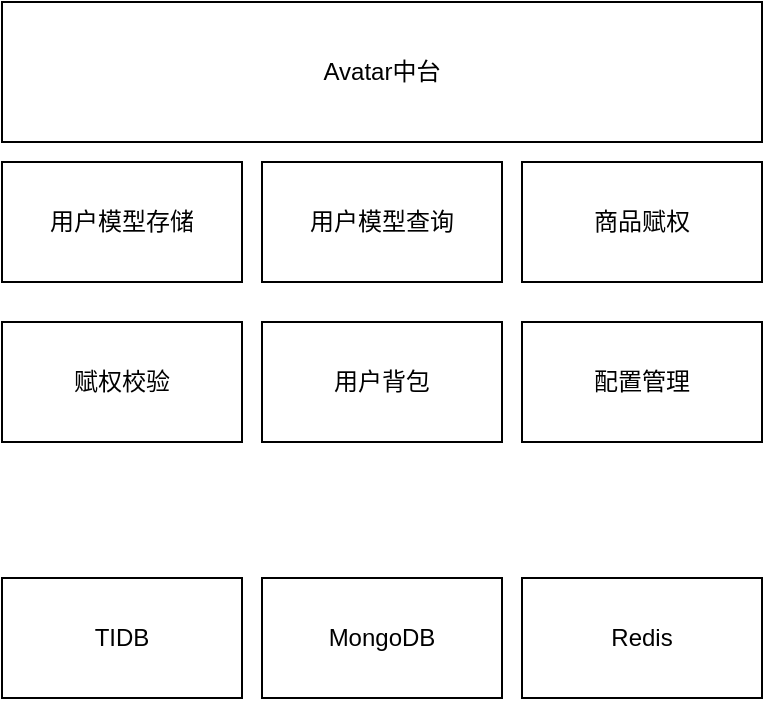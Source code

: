 <mxfile version="14.0.4" type="github">
  <diagram id="s80pH2GnnMX6pbSVh5So" name="Page-1">
    <mxGraphModel dx="1426" dy="803" grid="1" gridSize="10" guides="1" tooltips="1" connect="1" arrows="1" fold="1" page="1" pageScale="1" pageWidth="827" pageHeight="1169" math="0" shadow="0">
      <root>
        <mxCell id="0" />
        <mxCell id="1" parent="0" />
        <mxCell id="3ZbYRFyk5D7tgO6IIjx2-1" value="Avatar中台" style="rounded=0;whiteSpace=wrap;html=1;" vertex="1" parent="1">
          <mxGeometry x="280" y="270" width="380" height="70" as="geometry" />
        </mxCell>
        <mxCell id="3ZbYRFyk5D7tgO6IIjx2-2" value="用户模型存储" style="rounded=0;whiteSpace=wrap;html=1;" vertex="1" parent="1">
          <mxGeometry x="280" y="350" width="120" height="60" as="geometry" />
        </mxCell>
        <mxCell id="3ZbYRFyk5D7tgO6IIjx2-3" value="用户模型查询" style="rounded=0;whiteSpace=wrap;html=1;" vertex="1" parent="1">
          <mxGeometry x="410" y="350" width="120" height="60" as="geometry" />
        </mxCell>
        <mxCell id="3ZbYRFyk5D7tgO6IIjx2-4" value="商品赋权" style="rounded=0;whiteSpace=wrap;html=1;" vertex="1" parent="1">
          <mxGeometry x="540" y="350" width="120" height="60" as="geometry" />
        </mxCell>
        <mxCell id="3ZbYRFyk5D7tgO6IIjx2-5" value="配置管理" style="rounded=0;whiteSpace=wrap;html=1;" vertex="1" parent="1">
          <mxGeometry x="540" y="430" width="120" height="60" as="geometry" />
        </mxCell>
        <mxCell id="3ZbYRFyk5D7tgO6IIjx2-6" value="用户背包" style="rounded=0;whiteSpace=wrap;html=1;" vertex="1" parent="1">
          <mxGeometry x="410" y="430" width="120" height="60" as="geometry" />
        </mxCell>
        <mxCell id="3ZbYRFyk5D7tgO6IIjx2-7" value="赋权校验" style="rounded=0;whiteSpace=wrap;html=1;" vertex="1" parent="1">
          <mxGeometry x="280" y="430" width="120" height="60" as="geometry" />
        </mxCell>
        <mxCell id="3ZbYRFyk5D7tgO6IIjx2-8" value="TIDB" style="rounded=0;whiteSpace=wrap;html=1;" vertex="1" parent="1">
          <mxGeometry x="280" y="558" width="120" height="60" as="geometry" />
        </mxCell>
        <mxCell id="3ZbYRFyk5D7tgO6IIjx2-9" value="MongoDB" style="rounded=0;whiteSpace=wrap;html=1;" vertex="1" parent="1">
          <mxGeometry x="410" y="558" width="120" height="60" as="geometry" />
        </mxCell>
        <mxCell id="3ZbYRFyk5D7tgO6IIjx2-10" value="Redis" style="rounded=0;whiteSpace=wrap;html=1;" vertex="1" parent="1">
          <mxGeometry x="540" y="558" width="120" height="60" as="geometry" />
        </mxCell>
      </root>
    </mxGraphModel>
  </diagram>
</mxfile>
